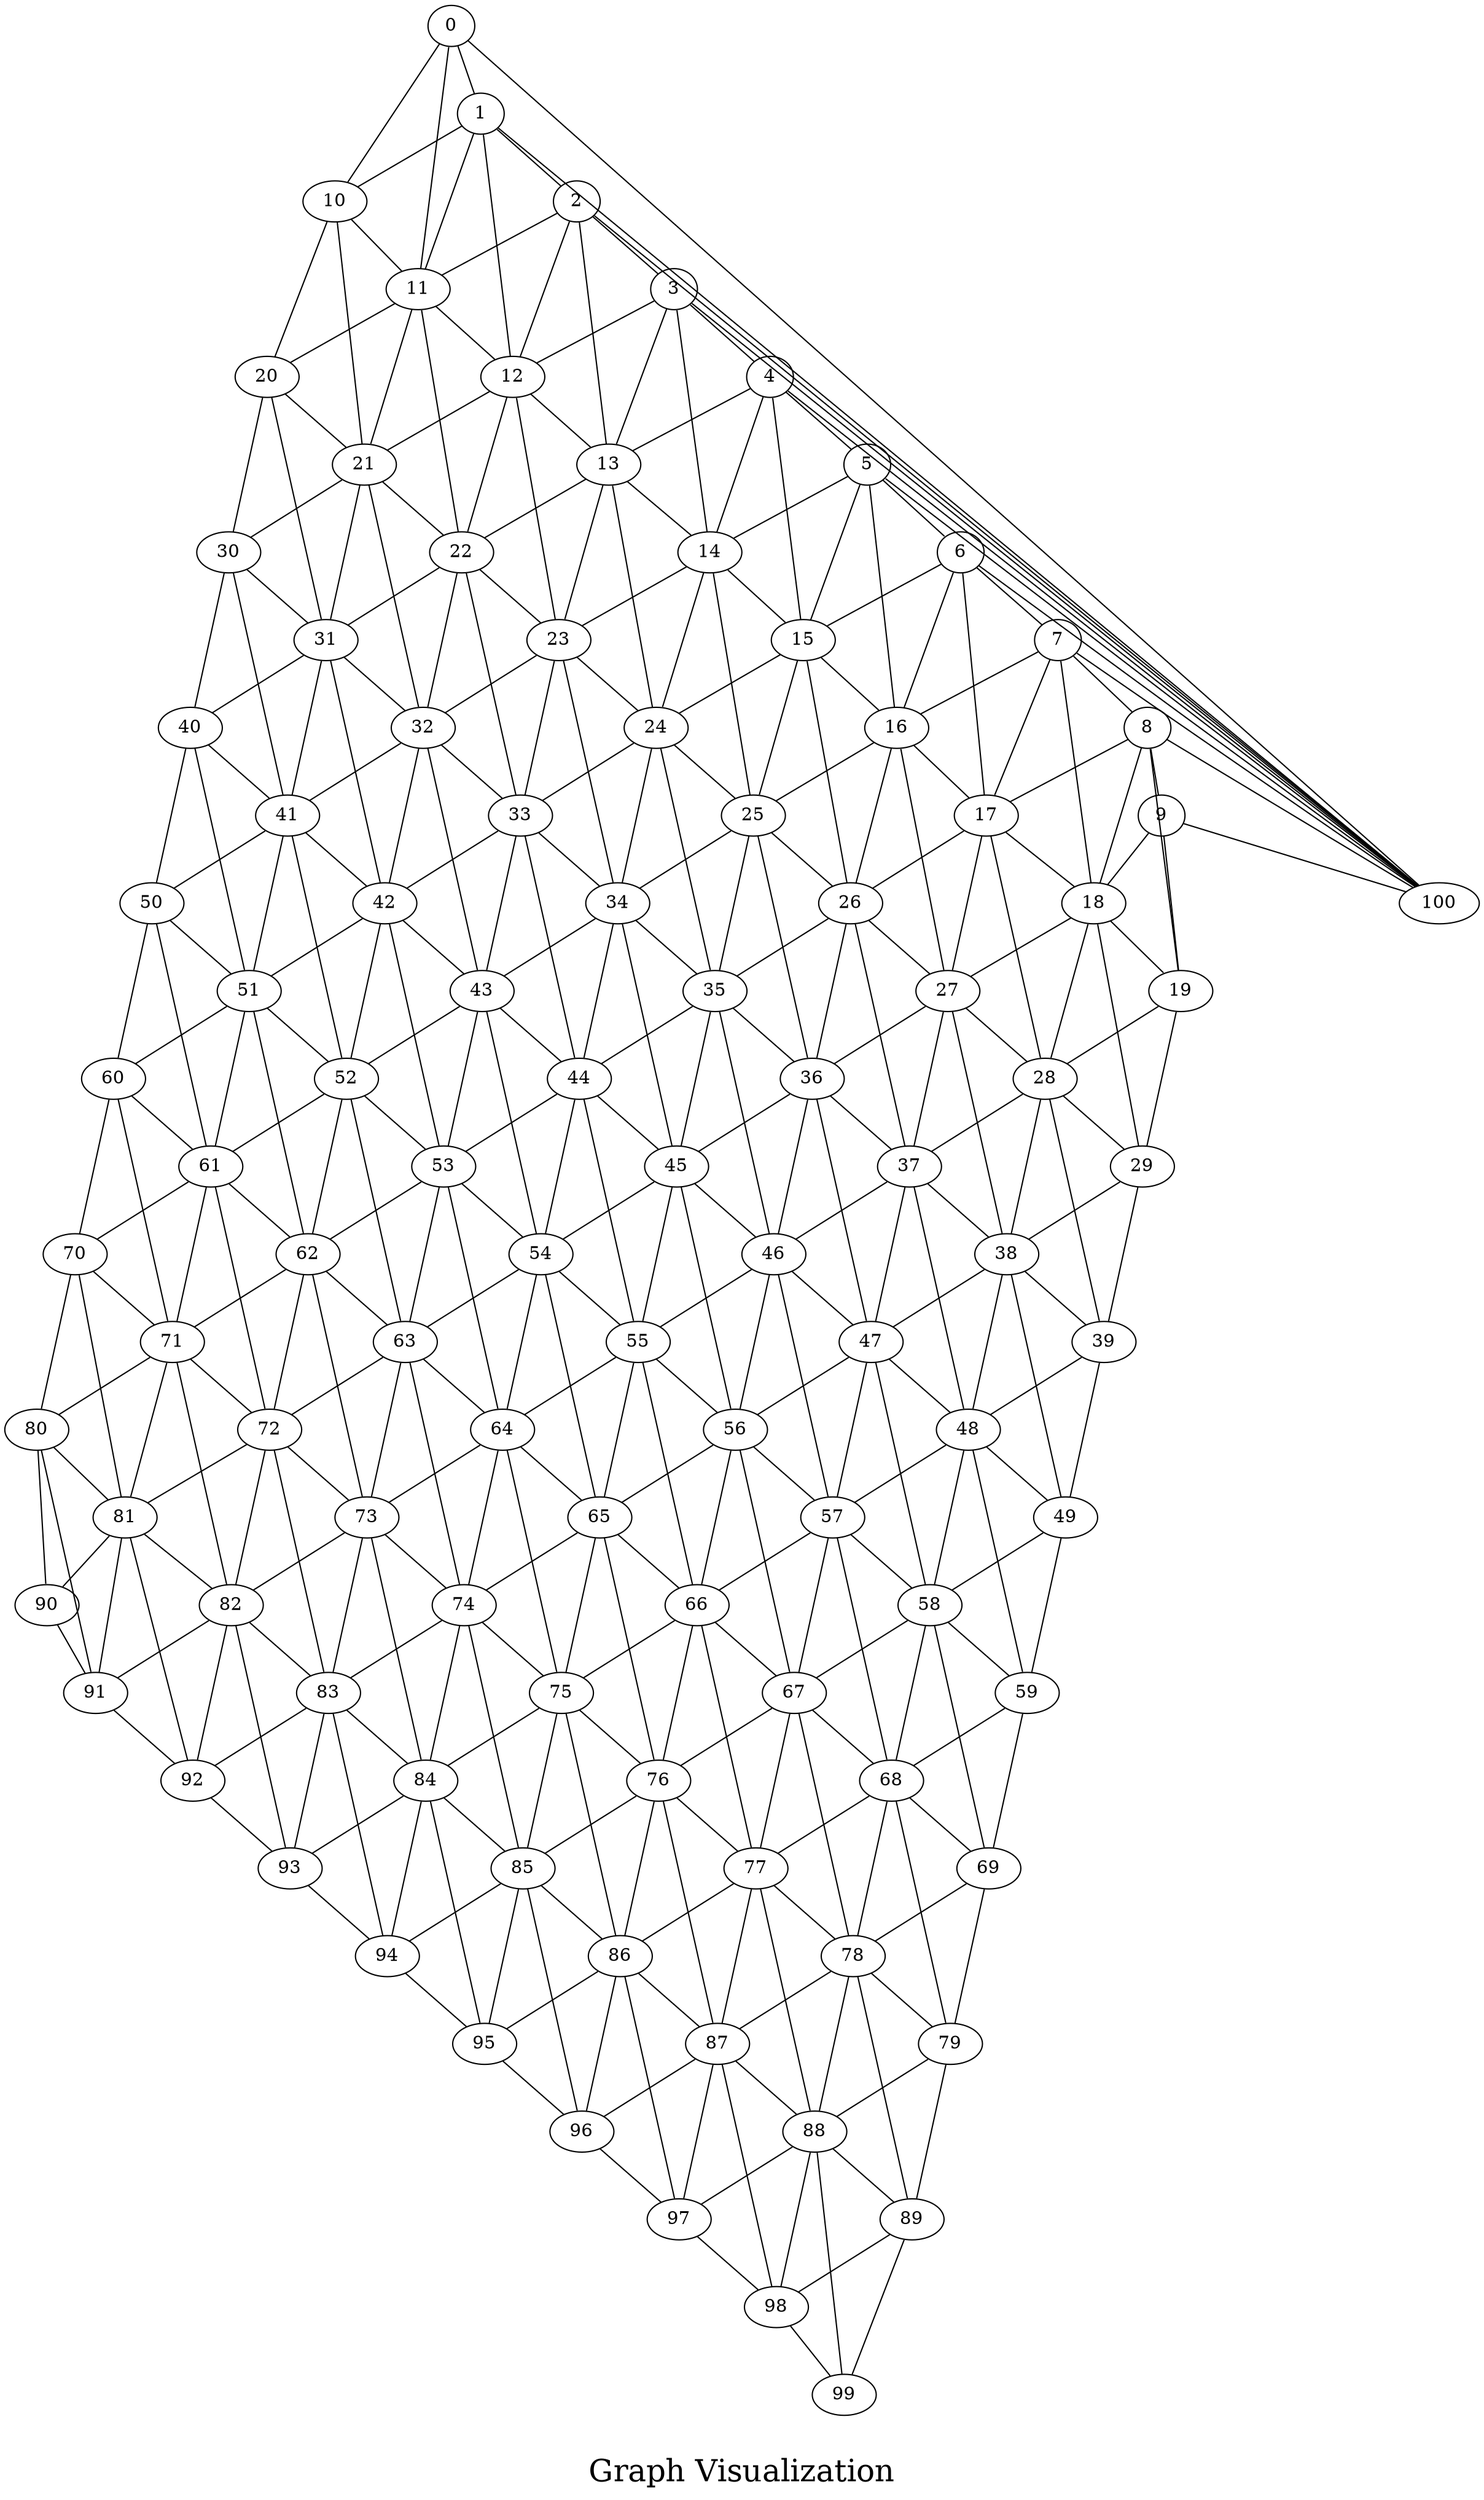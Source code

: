 /*****
Graph Visualization
*****/

graph G {
  graph [splines=false overlap=false]
  node  [shape=ellipse, width=0.3, height=0.3]
  0 ;
  1 ;
  2 ;
  3 ;
  4 ;
  5 ;
  6 ;
  7 ;
  8 ;
  9 ;
  10 ;
  11 ;
  12 ;
  13 ;
  14 ;
  15 ;
  16 ;
  17 ;
  18 ;
  19 ;
  20 ;
  21 ;
  22 ;
  23 ;
  24 ;
  25 ;
  26 ;
  27 ;
  28 ;
  29 ;
  30 ;
  31 ;
  32 ;
  33 ;
  34 ;
  35 ;
  36 ;
  37 ;
  38 ;
  39 ;
  40 ;
  41 ;
  42 ;
  43 ;
  44 ;
  45 ;
  46 ;
  47 ;
  48 ;
  49 ;
  50 ;
  51 ;
  52 ;
  53 ;
  54 ;
  55 ;
  56 ;
  57 ;
  58 ;
  59 ;
  60 ;
  61 ;
  62 ;
  63 ;
  64 ;
  65 ;
  66 ;
  67 ;
  68 ;
  69 ;
  70 ;
  71 ;
  72 ;
  73 ;
  74 ;
  75 ;
  76 ;
  77 ;
  78 ;
  79 ;
  80 ;
  81 ;
  82 ;
  83 ;
  84 ;
  85 ;
  86 ;
  87 ;
  88 ;
  89 ;
  90 ;
  91 ;
  92 ;
  93 ;
  94 ;
  95 ;
  96 ;
  97 ;
  98 ;
  99 ;
  100 ;
  0 -- 1;
  0 -- 10;
  0 -- 11;
  0 -- 100;
  1 -- 2;
  1 -- 10;
  1 -- 11;
  1 -- 12;
  1 -- 100;
  2 -- 3;
  2 -- 11;
  2 -- 12;
  2 -- 13;
  2 -- 100;
  3 -- 4;
  3 -- 12;
  3 -- 13;
  3 -- 14;
  3 -- 100;
  4 -- 5;
  4 -- 13;
  4 -- 14;
  4 -- 15;
  4 -- 100;
  5 -- 6;
  5 -- 14;
  5 -- 15;
  5 -- 16;
  5 -- 100;
  6 -- 7;
  6 -- 15;
  6 -- 16;
  6 -- 17;
  6 -- 100;
  7 -- 8;
  7 -- 16;
  7 -- 17;
  7 -- 18;
  7 -- 100;
  8 -- 9;
  8 -- 17;
  8 -- 18;
  8 -- 19;
  8 -- 100;
  9 -- 18;
  9 -- 19;
  9 -- 100;
  10 -- 11;
  10 -- 20;
  10 -- 21;
  11 -- 12;
  11 -- 20;
  11 -- 21;
  11 -- 22;
  12 -- 13;
  12 -- 21;
  12 -- 22;
  12 -- 23;
  13 -- 14;
  13 -- 22;
  13 -- 23;
  13 -- 24;
  14 -- 15;
  14 -- 23;
  14 -- 24;
  14 -- 25;
  15 -- 16;
  15 -- 24;
  15 -- 25;
  15 -- 26;
  16 -- 17;
  16 -- 25;
  16 -- 26;
  16 -- 27;
  17 -- 18;
  17 -- 26;
  17 -- 27;
  17 -- 28;
  18 -- 19;
  18 -- 27;
  18 -- 28;
  18 -- 29;
  19 -- 28;
  19 -- 29;
  20 -- 21;
  20 -- 30;
  20 -- 31;
  21 -- 22;
  21 -- 30;
  21 -- 31;
  21 -- 32;
  22 -- 23;
  22 -- 31;
  22 -- 32;
  22 -- 33;
  23 -- 24;
  23 -- 32;
  23 -- 33;
  23 -- 34;
  24 -- 25;
  24 -- 33;
  24 -- 34;
  24 -- 35;
  25 -- 26;
  25 -- 34;
  25 -- 35;
  25 -- 36;
  26 -- 27;
  26 -- 35;
  26 -- 36;
  26 -- 37;
  27 -- 28;
  27 -- 36;
  27 -- 37;
  27 -- 38;
  28 -- 29;
  28 -- 37;
  28 -- 38;
  28 -- 39;
  29 -- 38;
  29 -- 39;
  30 -- 31;
  30 -- 40;
  30 -- 41;
  31 -- 32;
  31 -- 40;
  31 -- 41;
  31 -- 42;
  32 -- 33;
  32 -- 41;
  32 -- 42;
  32 -- 43;
  33 -- 34;
  33 -- 42;
  33 -- 43;
  33 -- 44;
  34 -- 35;
  34 -- 43;
  34 -- 44;
  34 -- 45;
  35 -- 36;
  35 -- 44;
  35 -- 45;
  35 -- 46;
  36 -- 37;
  36 -- 45;
  36 -- 46;
  36 -- 47;
  37 -- 38;
  37 -- 46;
  37 -- 47;
  37 -- 48;
  38 -- 39;
  38 -- 47;
  38 -- 48;
  38 -- 49;
  39 -- 48;
  39 -- 49;
  40 -- 41;
  40 -- 50;
  40 -- 51;
  41 -- 42;
  41 -- 50;
  41 -- 51;
  41 -- 52;
  42 -- 43;
  42 -- 51;
  42 -- 52;
  42 -- 53;
  43 -- 44;
  43 -- 52;
  43 -- 53;
  43 -- 54;
  44 -- 45;
  44 -- 53;
  44 -- 54;
  44 -- 55;
  45 -- 46;
  45 -- 54;
  45 -- 55;
  45 -- 56;
  46 -- 47;
  46 -- 55;
  46 -- 56;
  46 -- 57;
  47 -- 48;
  47 -- 56;
  47 -- 57;
  47 -- 58;
  48 -- 49;
  48 -- 57;
  48 -- 58;
  48 -- 59;
  49 -- 58;
  49 -- 59;
  50 -- 51;
  50 -- 60;
  50 -- 61;
  51 -- 52;
  51 -- 60;
  51 -- 61;
  51 -- 62;
  52 -- 53;
  52 -- 61;
  52 -- 62;
  52 -- 63;
  53 -- 54;
  53 -- 62;
  53 -- 63;
  53 -- 64;
  54 -- 55;
  54 -- 63;
  54 -- 64;
  54 -- 65;
  55 -- 56;
  55 -- 64;
  55 -- 65;
  55 -- 66;
  56 -- 57;
  56 -- 65;
  56 -- 66;
  56 -- 67;
  57 -- 58;
  57 -- 66;
  57 -- 67;
  57 -- 68;
  58 -- 59;
  58 -- 67;
  58 -- 68;
  58 -- 69;
  59 -- 68;
  59 -- 69;
  60 -- 61;
  60 -- 70;
  60 -- 71;
  61 -- 62;
  61 -- 70;
  61 -- 71;
  61 -- 72;
  62 -- 63;
  62 -- 71;
  62 -- 72;
  62 -- 73;
  63 -- 64;
  63 -- 72;
  63 -- 73;
  63 -- 74;
  64 -- 65;
  64 -- 73;
  64 -- 74;
  64 -- 75;
  65 -- 66;
  65 -- 74;
  65 -- 75;
  65 -- 76;
  66 -- 67;
  66 -- 75;
  66 -- 76;
  66 -- 77;
  67 -- 68;
  67 -- 76;
  67 -- 77;
  67 -- 78;
  68 -- 69;
  68 -- 77;
  68 -- 78;
  68 -- 79;
  69 -- 78;
  69 -- 79;
  70 -- 71;
  70 -- 80;
  70 -- 81;
  71 -- 72;
  71 -- 80;
  71 -- 81;
  71 -- 82;
  72 -- 73;
  72 -- 81;
  72 -- 82;
  72 -- 83;
  73 -- 74;
  73 -- 82;
  73 -- 83;
  73 -- 84;
  74 -- 75;
  74 -- 83;
  74 -- 84;
  74 -- 85;
  75 -- 76;
  75 -- 84;
  75 -- 85;
  75 -- 86;
  76 -- 77;
  76 -- 85;
  76 -- 86;
  76 -- 87;
  77 -- 78;
  77 -- 86;
  77 -- 87;
  77 -- 88;
  78 -- 79;
  78 -- 87;
  78 -- 88;
  78 -- 89;
  79 -- 88;
  79 -- 89;
  80 -- 81;
  80 -- 90;
  80 -- 91;
  81 -- 82;
  81 -- 90;
  81 -- 91;
  81 -- 92;
  82 -- 83;
  82 -- 91;
  82 -- 92;
  82 -- 93;
  83 -- 84;
  83 -- 92;
  83 -- 93;
  83 -- 94;
  84 -- 85;
  84 -- 93;
  84 -- 94;
  84 -- 95;
  85 -- 86;
  85 -- 94;
  85 -- 95;
  85 -- 96;
  86 -- 87;
  86 -- 95;
  86 -- 96;
  86 -- 97;
  87 -- 88;
  87 -- 96;
  87 -- 97;
  87 -- 98;
  88 -- 89;
  88 -- 97;
  88 -- 98;
  88 -- 99;
  89 -- 98;
  89 -- 99;
  90 -- 91;
  91 -- 92;
  92 -- 93;
  93 -- 94;
  94 -- 95;
  95 -- 96;
  96 -- 97;
  97 -- 98;
  98 -- 99;
  label = "\nGraph Visualization\n";  fontsize=24;
}
